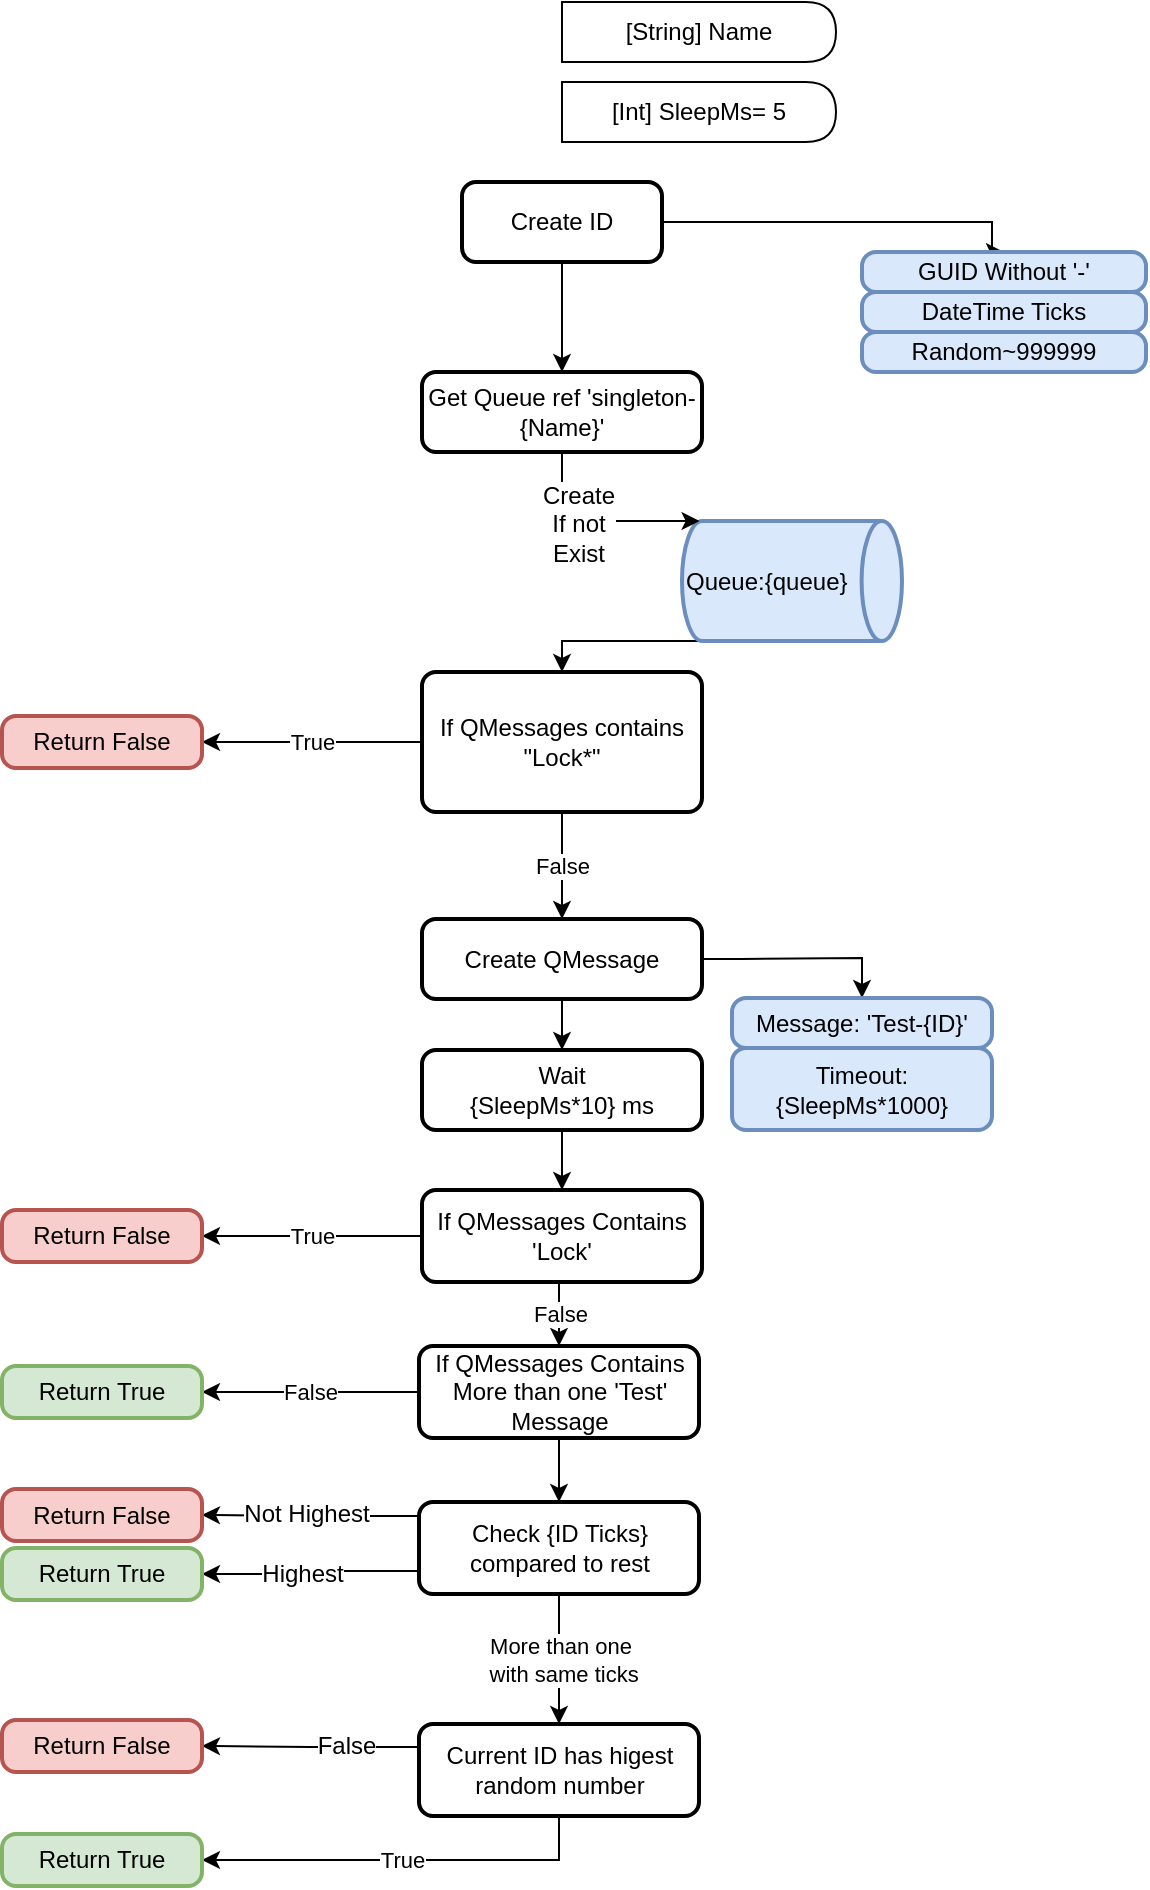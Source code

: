 <mxfile version="12.3.3" type="device" pages="1"><diagram id="HvOtRdIpYgxT1sScU8DD" name="Page-1"><mxGraphModel dx="2032" dy="1155" grid="1" gridSize="10" guides="1" tooltips="1" connect="1" arrows="1" fold="1" page="1" pageScale="1" pageWidth="827" pageHeight="1169" math="0" shadow="0"><root><mxCell id="0"/><mxCell id="1" parent="0"/><mxCell id="I9X6PA54374u5fn0NpYo-1" value="False" style="edgeStyle=orthogonalEdgeStyle;rounded=0;orthogonalLoop=1;jettySize=auto;html=1;exitX=0.5;exitY=1;exitDx=0;exitDy=0;entryX=0.5;entryY=0;entryDx=0;entryDy=0;" edge="1" parent="1" source="I9X6PA54374u5fn0NpYo-3" target="I9X6PA54374u5fn0NpYo-6"><mxGeometry relative="1" as="geometry"/></mxCell><mxCell id="I9X6PA54374u5fn0NpYo-2" value="True" style="edgeStyle=orthogonalEdgeStyle;rounded=0;orthogonalLoop=1;jettySize=auto;html=1;exitX=0;exitY=0.5;exitDx=0;exitDy=0;entryX=1;entryY=0.5;entryDx=0;entryDy=0;" edge="1" parent="1" source="I9X6PA54374u5fn0NpYo-3" target="I9X6PA54374u5fn0NpYo-44"><mxGeometry relative="1" as="geometry"/></mxCell><mxCell id="I9X6PA54374u5fn0NpYo-3" value="If QMessages contains &quot;Lock*&quot;" style="rounded=1;whiteSpace=wrap;html=1;absoluteArcSize=1;arcSize=14;strokeWidth=2;" vertex="1" parent="1"><mxGeometry x="1130" y="415" width="140" height="70" as="geometry"/></mxCell><mxCell id="I9X6PA54374u5fn0NpYo-4" style="edgeStyle=orthogonalEdgeStyle;rounded=0;orthogonalLoop=1;jettySize=auto;html=1;exitX=1;exitY=0.5;exitDx=0;exitDy=0;entryX=0.5;entryY=0;entryDx=0;entryDy=0;" edge="1" parent="1" source="I9X6PA54374u5fn0NpYo-6" target="I9X6PA54374u5fn0NpYo-22"><mxGeometry relative="1" as="geometry"/></mxCell><mxCell id="I9X6PA54374u5fn0NpYo-5" style="edgeStyle=orthogonalEdgeStyle;rounded=0;orthogonalLoop=1;jettySize=auto;html=1;exitX=0.5;exitY=1;exitDx=0;exitDy=0;entryX=0.5;entryY=0;entryDx=0;entryDy=0;" edge="1" parent="1" source="I9X6PA54374u5fn0NpYo-6" target="I9X6PA54374u5fn0NpYo-15"><mxGeometry relative="1" as="geometry"/></mxCell><mxCell id="I9X6PA54374u5fn0NpYo-6" value="Create QMessage" style="rounded=1;whiteSpace=wrap;html=1;absoluteArcSize=1;arcSize=14;strokeWidth=2;" vertex="1" parent="1"><mxGeometry x="1130" y="538.5" width="140" height="40" as="geometry"/></mxCell><mxCell id="I9X6PA54374u5fn0NpYo-7" style="edgeStyle=orthogonalEdgeStyle;rounded=0;orthogonalLoop=1;jettySize=auto;html=1;exitX=0.08;exitY=1;exitDx=0;exitDy=0;exitPerimeter=0;entryX=0.5;entryY=0;entryDx=0;entryDy=0;" edge="1" parent="1" source="I9X6PA54374u5fn0NpYo-8" target="I9X6PA54374u5fn0NpYo-3"><mxGeometry relative="1" as="geometry"><Array as="points"><mxPoint x="1200" y="399.5"/></Array></mxGeometry></mxCell><mxCell id="I9X6PA54374u5fn0NpYo-8" value="&lt;div align=&quot;left&quot;&gt;Queue:{queue}&lt;/div&gt;" style="strokeWidth=2;html=1;shape=mxgraph.flowchart.direct_data;whiteSpace=wrap;align=left;fillColor=#dae8fc;strokeColor=#6c8ebf;" vertex="1" parent="1"><mxGeometry x="1260" y="339.5" width="110" height="60" as="geometry"/></mxCell><mxCell id="I9X6PA54374u5fn0NpYo-9" style="edgeStyle=orthogonalEdgeStyle;rounded=0;orthogonalLoop=1;jettySize=auto;html=1;entryX=0.08;entryY=0;entryDx=0;entryDy=0;entryPerimeter=0;" edge="1" parent="1" source="I9X6PA54374u5fn0NpYo-11" target="I9X6PA54374u5fn0NpYo-8"><mxGeometry relative="1" as="geometry"><Array as="points"><mxPoint x="1200" y="339.5"/></Array></mxGeometry></mxCell><mxCell id="I9X6PA54374u5fn0NpYo-10" value="&lt;div&gt;Create&lt;/div&gt;&lt;div&gt;If not &lt;br&gt;&lt;/div&gt;&lt;div&gt;Exist&lt;br&gt;&lt;/div&gt;" style="text;html=1;resizable=0;points=[];align=center;verticalAlign=middle;labelBackgroundColor=#ffffff;" vertex="1" connectable="0" parent="I9X6PA54374u5fn0NpYo-9"><mxGeometry x="-0.191" y="-1" relative="1" as="geometry"><mxPoint as="offset"/></mxGeometry></mxCell><mxCell id="I9X6PA54374u5fn0NpYo-11" value="Get Queue ref 'singleton-{Name}'" style="rounded=1;whiteSpace=wrap;html=1;absoluteArcSize=1;arcSize=14;strokeWidth=2;" vertex="1" parent="1"><mxGeometry x="1130" y="265" width="140" height="40" as="geometry"/></mxCell><mxCell id="I9X6PA54374u5fn0NpYo-12" value="[String] Name" style="shape=delay;whiteSpace=wrap;html=1;" vertex="1" parent="1"><mxGeometry x="1200" y="80" width="137" height="30" as="geometry"/></mxCell><mxCell id="I9X6PA54374u5fn0NpYo-13" value="[Int] SleepMs= 5" style="shape=delay;whiteSpace=wrap;html=1;" vertex="1" parent="1"><mxGeometry x="1200" y="120" width="137" height="30" as="geometry"/></mxCell><mxCell id="I9X6PA54374u5fn0NpYo-14" style="edgeStyle=orthogonalEdgeStyle;rounded=0;orthogonalLoop=1;jettySize=auto;html=1;exitX=0.5;exitY=1;exitDx=0;exitDy=0;entryX=0.5;entryY=0;entryDx=0;entryDy=0;" edge="1" parent="1" source="I9X6PA54374u5fn0NpYo-15" target="I9X6PA54374u5fn0NpYo-26"><mxGeometry relative="1" as="geometry"/></mxCell><mxCell id="I9X6PA54374u5fn0NpYo-15" value="&lt;div&gt;Wait &lt;br&gt;&lt;/div&gt;&lt;div&gt;{SleepMs*10} ms&lt;/div&gt;" style="rounded=1;whiteSpace=wrap;html=1;absoluteArcSize=1;arcSize=14;strokeWidth=2;" vertex="1" parent="1"><mxGeometry x="1130" y="604" width="140" height="40" as="geometry"/></mxCell><mxCell id="I9X6PA54374u5fn0NpYo-16" style="edgeStyle=orthogonalEdgeStyle;rounded=0;orthogonalLoop=1;jettySize=auto;html=1;exitX=1;exitY=0.5;exitDx=0;exitDy=0;entryX=0.5;entryY=0;entryDx=0;entryDy=0;" edge="1" parent="1" source="I9X6PA54374u5fn0NpYo-18" target="I9X6PA54374u5fn0NpYo-19"><mxGeometry relative="1" as="geometry"><Array as="points"><mxPoint x="1415" y="190"/></Array></mxGeometry></mxCell><mxCell id="I9X6PA54374u5fn0NpYo-17" style="edgeStyle=orthogonalEdgeStyle;rounded=0;orthogonalLoop=1;jettySize=auto;html=1;exitX=0.5;exitY=1;exitDx=0;exitDy=0;entryX=0.5;entryY=0;entryDx=0;entryDy=0;" edge="1" parent="1" source="I9X6PA54374u5fn0NpYo-18" target="I9X6PA54374u5fn0NpYo-11"><mxGeometry relative="1" as="geometry"/></mxCell><mxCell id="I9X6PA54374u5fn0NpYo-18" value="Create ID" style="rounded=1;whiteSpace=wrap;html=1;absoluteArcSize=1;arcSize=14;strokeWidth=2;" vertex="1" parent="1"><mxGeometry x="1150" y="170" width="100" height="40" as="geometry"/></mxCell><mxCell id="I9X6PA54374u5fn0NpYo-19" value="GUID Without '-'" style="rounded=1;whiteSpace=wrap;html=1;absoluteArcSize=1;arcSize=14;strokeWidth=2;fillColor=#dae8fc;strokeColor=#6c8ebf;" vertex="1" parent="1"><mxGeometry x="1350" y="205" width="142" height="20" as="geometry"/></mxCell><mxCell id="I9X6PA54374u5fn0NpYo-20" value="DateTime Ticks" style="rounded=1;whiteSpace=wrap;html=1;absoluteArcSize=1;arcSize=14;strokeWidth=2;fillColor=#dae8fc;strokeColor=#6c8ebf;" vertex="1" parent="1"><mxGeometry x="1350" y="225" width="142" height="20" as="geometry"/></mxCell><mxCell id="I9X6PA54374u5fn0NpYo-21" value="Random~999999" style="rounded=1;whiteSpace=wrap;html=1;absoluteArcSize=1;arcSize=14;strokeWidth=2;fillColor=#dae8fc;strokeColor=#6c8ebf;" vertex="1" parent="1"><mxGeometry x="1350" y="245" width="142" height="20" as="geometry"/></mxCell><mxCell id="I9X6PA54374u5fn0NpYo-22" value="Message: 'Test-{ID}'" style="rounded=1;whiteSpace=wrap;html=1;absoluteArcSize=1;arcSize=14;strokeWidth=2;fillColor=#dae8fc;strokeColor=#6c8ebf;" vertex="1" parent="1"><mxGeometry x="1285" y="578" width="130" height="25" as="geometry"/></mxCell><mxCell id="I9X6PA54374u5fn0NpYo-23" value="Timeout: {SleepMs*1000}" style="rounded=1;whiteSpace=wrap;html=1;absoluteArcSize=1;arcSize=14;strokeWidth=2;fillColor=#dae8fc;strokeColor=#6c8ebf;" vertex="1" parent="1"><mxGeometry x="1285" y="603" width="130" height="41" as="geometry"/></mxCell><mxCell id="I9X6PA54374u5fn0NpYo-24" value="True" style="edgeStyle=orthogonalEdgeStyle;rounded=0;orthogonalLoop=1;jettySize=auto;html=1;entryX=1;entryY=0.5;entryDx=0;entryDy=0;" edge="1" parent="1" source="I9X6PA54374u5fn0NpYo-26" target="I9X6PA54374u5fn0NpYo-27"><mxGeometry relative="1" as="geometry"/></mxCell><mxCell id="I9X6PA54374u5fn0NpYo-25" value="False" style="edgeStyle=orthogonalEdgeStyle;rounded=0;orthogonalLoop=1;jettySize=auto;html=1;exitX=0.5;exitY=1;exitDx=0;exitDy=0;entryX=0.5;entryY=0;entryDx=0;entryDy=0;" edge="1" parent="1" source="I9X6PA54374u5fn0NpYo-26" target="I9X6PA54374u5fn0NpYo-30"><mxGeometry relative="1" as="geometry"/></mxCell><mxCell id="I9X6PA54374u5fn0NpYo-26" value="If QMessages Contains 'Lock'" style="rounded=1;whiteSpace=wrap;html=1;absoluteArcSize=1;arcSize=14;strokeWidth=2;" vertex="1" parent="1"><mxGeometry x="1130" y="674" width="140" height="46" as="geometry"/></mxCell><mxCell id="I9X6PA54374u5fn0NpYo-27" value="Return False" style="rounded=1;whiteSpace=wrap;html=1;absoluteArcSize=1;arcSize=14;strokeWidth=2;fillColor=#f8cecc;strokeColor=#b85450;" vertex="1" parent="1"><mxGeometry x="920" y="684" width="100" height="26" as="geometry"/></mxCell><mxCell id="I9X6PA54374u5fn0NpYo-28" value="False" style="edgeStyle=orthogonalEdgeStyle;rounded=0;orthogonalLoop=1;jettySize=auto;html=1;exitX=0;exitY=0.5;exitDx=0;exitDy=0;entryX=1;entryY=0.5;entryDx=0;entryDy=0;" edge="1" parent="1" source="I9X6PA54374u5fn0NpYo-30" target="I9X6PA54374u5fn0NpYo-31"><mxGeometry relative="1" as="geometry"/></mxCell><mxCell id="I9X6PA54374u5fn0NpYo-29" style="edgeStyle=orthogonalEdgeStyle;rounded=0;orthogonalLoop=1;jettySize=auto;html=1;exitX=0.5;exitY=1;exitDx=0;exitDy=0;entryX=0.5;entryY=0;entryDx=0;entryDy=0;" edge="1" parent="1" source="I9X6PA54374u5fn0NpYo-30" target="I9X6PA54374u5fn0NpYo-37"><mxGeometry relative="1" as="geometry"/></mxCell><mxCell id="I9X6PA54374u5fn0NpYo-30" value="If QMessages Contains More than one 'Test' Message" style="rounded=1;whiteSpace=wrap;html=1;absoluteArcSize=1;arcSize=14;strokeWidth=2;" vertex="1" parent="1"><mxGeometry x="1128.5" y="752" width="140" height="46" as="geometry"/></mxCell><mxCell id="I9X6PA54374u5fn0NpYo-31" value="Return True" style="rounded=1;whiteSpace=wrap;html=1;absoluteArcSize=1;arcSize=14;strokeWidth=2;fillColor=#d5e8d4;strokeColor=#82b366;" vertex="1" parent="1"><mxGeometry x="920" y="762" width="100" height="26" as="geometry"/></mxCell><mxCell id="I9X6PA54374u5fn0NpYo-32" style="edgeStyle=orthogonalEdgeStyle;rounded=0;orthogonalLoop=1;jettySize=auto;html=1;exitX=0;exitY=0.25;exitDx=0;exitDy=0;entryX=1;entryY=0.5;entryDx=0;entryDy=0;" edge="1" parent="1" source="I9X6PA54374u5fn0NpYo-37" target="I9X6PA54374u5fn0NpYo-42"><mxGeometry relative="1" as="geometry"><Array as="points"><mxPoint x="1128" y="837"/><mxPoint x="1074" y="837"/></Array></mxGeometry></mxCell><mxCell id="I9X6PA54374u5fn0NpYo-33" value="Not Highest" style="text;html=1;resizable=0;points=[];align=center;verticalAlign=middle;labelBackgroundColor=#ffffff;" vertex="1" connectable="0" parent="I9X6PA54374u5fn0NpYo-32"><mxGeometry x="0.087" y="-1" relative="1" as="geometry"><mxPoint as="offset"/></mxGeometry></mxCell><mxCell id="I9X6PA54374u5fn0NpYo-34" style="edgeStyle=orthogonalEdgeStyle;rounded=0;orthogonalLoop=1;jettySize=auto;html=1;exitX=0;exitY=0.75;exitDx=0;exitDy=0;entryX=1;entryY=0.5;entryDx=0;entryDy=0;" edge="1" parent="1" source="I9X6PA54374u5fn0NpYo-37" target="I9X6PA54374u5fn0NpYo-43"><mxGeometry relative="1" as="geometry"/></mxCell><mxCell id="I9X6PA54374u5fn0NpYo-35" value="Highest" style="text;html=1;resizable=0;points=[];align=center;verticalAlign=middle;labelBackgroundColor=#ffffff;" vertex="1" connectable="0" parent="I9X6PA54374u5fn0NpYo-34"><mxGeometry x="0.093" relative="1" as="geometry"><mxPoint as="offset"/></mxGeometry></mxCell><mxCell id="I9X6PA54374u5fn0NpYo-36" value="&lt;div&gt;More than one&lt;/div&gt;&amp;nbsp;with same ticks" style="edgeStyle=orthogonalEdgeStyle;rounded=0;orthogonalLoop=1;jettySize=auto;html=1;exitX=0.5;exitY=1;exitDx=0;exitDy=0;entryX=0.5;entryY=0;entryDx=0;entryDy=0;" edge="1" parent="1" source="I9X6PA54374u5fn0NpYo-37" target="I9X6PA54374u5fn0NpYo-41"><mxGeometry relative="1" as="geometry"/></mxCell><mxCell id="I9X6PA54374u5fn0NpYo-37" value="Check {ID Ticks} compared to rest" style="rounded=1;whiteSpace=wrap;html=1;absoluteArcSize=1;arcSize=14;strokeWidth=2;" vertex="1" parent="1"><mxGeometry x="1128.5" y="830" width="140" height="46" as="geometry"/></mxCell><mxCell id="I9X6PA54374u5fn0NpYo-38" style="edgeStyle=orthogonalEdgeStyle;rounded=0;orthogonalLoop=1;jettySize=auto;html=1;exitX=0;exitY=0.25;exitDx=0;exitDy=0;entryX=1;entryY=0.5;entryDx=0;entryDy=0;" edge="1" parent="1" source="I9X6PA54374u5fn0NpYo-41" target="I9X6PA54374u5fn0NpYo-45"><mxGeometry relative="1" as="geometry"/></mxCell><mxCell id="I9X6PA54374u5fn0NpYo-39" value="False" style="text;html=1;resizable=0;points=[];align=center;verticalAlign=middle;labelBackgroundColor=#ffffff;" vertex="1" connectable="0" parent="I9X6PA54374u5fn0NpYo-38"><mxGeometry x="-0.323" y="-1" relative="1" as="geometry"><mxPoint as="offset"/></mxGeometry></mxCell><mxCell id="I9X6PA54374u5fn0NpYo-40" value="True" style="edgeStyle=orthogonalEdgeStyle;rounded=0;orthogonalLoop=1;jettySize=auto;html=1;exitX=0.5;exitY=1;exitDx=0;exitDy=0;entryX=1;entryY=0.5;entryDx=0;entryDy=0;" edge="1" parent="1" source="I9X6PA54374u5fn0NpYo-41" target="I9X6PA54374u5fn0NpYo-46"><mxGeometry relative="1" as="geometry"/></mxCell><mxCell id="I9X6PA54374u5fn0NpYo-41" value="Current ID has higest random number" style="rounded=1;whiteSpace=wrap;html=1;absoluteArcSize=1;arcSize=14;strokeWidth=2;" vertex="1" parent="1"><mxGeometry x="1128.5" y="941" width="140" height="46" as="geometry"/></mxCell><mxCell id="I9X6PA54374u5fn0NpYo-42" value="Return False" style="rounded=1;whiteSpace=wrap;html=1;absoluteArcSize=1;arcSize=14;strokeWidth=2;fillColor=#f8cecc;strokeColor=#b85450;" vertex="1" parent="1"><mxGeometry x="920" y="823.5" width="100" height="26" as="geometry"/></mxCell><mxCell id="I9X6PA54374u5fn0NpYo-43" value="Return True" style="rounded=1;whiteSpace=wrap;html=1;absoluteArcSize=1;arcSize=14;strokeWidth=2;fillColor=#d5e8d4;strokeColor=#82b366;" vertex="1" parent="1"><mxGeometry x="920" y="853" width="100" height="26" as="geometry"/></mxCell><mxCell id="I9X6PA54374u5fn0NpYo-44" value="Return False" style="rounded=1;whiteSpace=wrap;html=1;absoluteArcSize=1;arcSize=14;strokeWidth=2;fillColor=#f8cecc;strokeColor=#b85450;" vertex="1" parent="1"><mxGeometry x="920" y="437" width="100" height="26" as="geometry"/></mxCell><mxCell id="I9X6PA54374u5fn0NpYo-45" value="Return False" style="rounded=1;whiteSpace=wrap;html=1;absoluteArcSize=1;arcSize=14;strokeWidth=2;fillColor=#f8cecc;strokeColor=#b85450;" vertex="1" parent="1"><mxGeometry x="920" y="939" width="100" height="26" as="geometry"/></mxCell><mxCell id="I9X6PA54374u5fn0NpYo-46" value="Return True" style="rounded=1;whiteSpace=wrap;html=1;absoluteArcSize=1;arcSize=14;strokeWidth=2;fillColor=#d5e8d4;strokeColor=#82b366;" vertex="1" parent="1"><mxGeometry x="920" y="996" width="100" height="26" as="geometry"/></mxCell></root></mxGraphModel></diagram></mxfile>